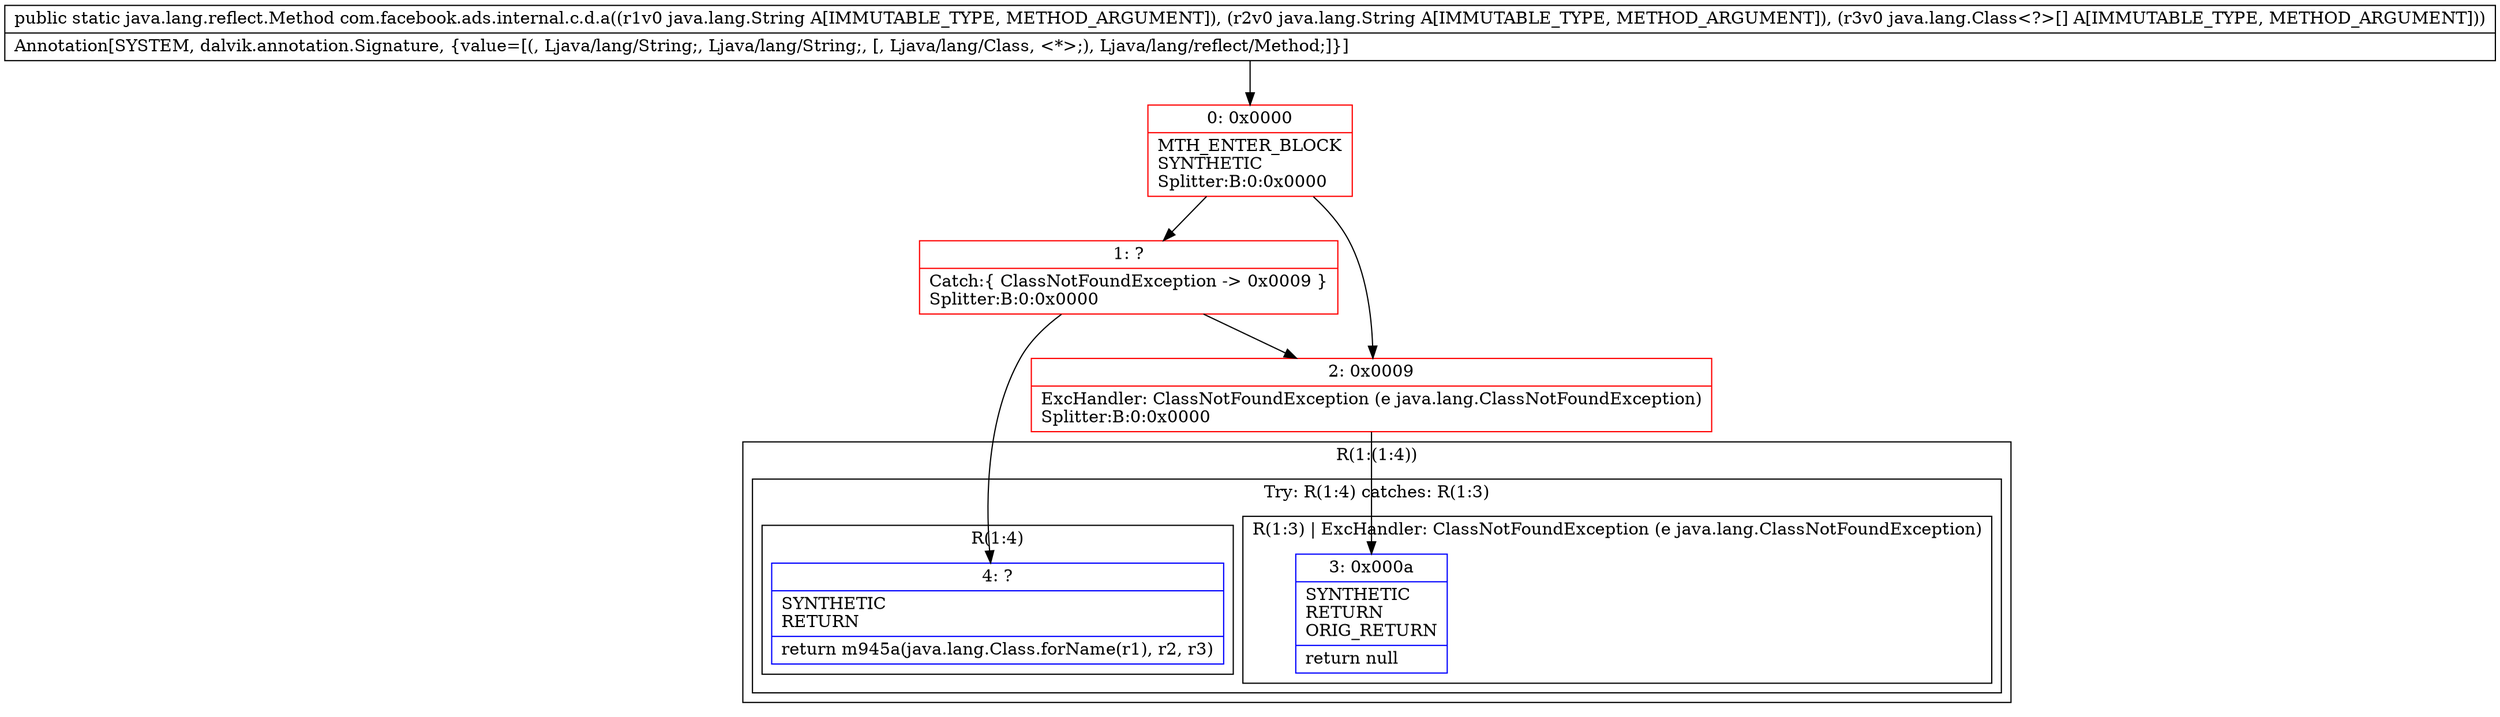 digraph "CFG forcom.facebook.ads.internal.c.d.a(Ljava\/lang\/String;Ljava\/lang\/String;[Ljava\/lang\/Class;)Ljava\/lang\/reflect\/Method;" {
subgraph cluster_Region_1919156721 {
label = "R(1:(1:4))";
node [shape=record,color=blue];
subgraph cluster_TryCatchRegion_591112513 {
label = "Try: R(1:4) catches: R(1:3)";
node [shape=record,color=blue];
subgraph cluster_Region_1904390256 {
label = "R(1:4)";
node [shape=record,color=blue];
Node_4 [shape=record,label="{4\:\ ?|SYNTHETIC\lRETURN\l|return m945a(java.lang.Class.forName(r1), r2, r3)\l}"];
}
subgraph cluster_Region_735335184 {
label = "R(1:3) | ExcHandler: ClassNotFoundException (e java.lang.ClassNotFoundException)\l";
node [shape=record,color=blue];
Node_3 [shape=record,label="{3\:\ 0x000a|SYNTHETIC\lRETURN\lORIG_RETURN\l|return null\l}"];
}
}
}
subgraph cluster_Region_735335184 {
label = "R(1:3) | ExcHandler: ClassNotFoundException (e java.lang.ClassNotFoundException)\l";
node [shape=record,color=blue];
Node_3 [shape=record,label="{3\:\ 0x000a|SYNTHETIC\lRETURN\lORIG_RETURN\l|return null\l}"];
}
Node_0 [shape=record,color=red,label="{0\:\ 0x0000|MTH_ENTER_BLOCK\lSYNTHETIC\lSplitter:B:0:0x0000\l}"];
Node_1 [shape=record,color=red,label="{1\:\ ?|Catch:\{ ClassNotFoundException \-\> 0x0009 \}\lSplitter:B:0:0x0000\l}"];
Node_2 [shape=record,color=red,label="{2\:\ 0x0009|ExcHandler: ClassNotFoundException (e java.lang.ClassNotFoundException)\lSplitter:B:0:0x0000\l}"];
MethodNode[shape=record,label="{public static java.lang.reflect.Method com.facebook.ads.internal.c.d.a((r1v0 java.lang.String A[IMMUTABLE_TYPE, METHOD_ARGUMENT]), (r2v0 java.lang.String A[IMMUTABLE_TYPE, METHOD_ARGUMENT]), (r3v0 java.lang.Class\<?\>[] A[IMMUTABLE_TYPE, METHOD_ARGUMENT]))  | Annotation[SYSTEM, dalvik.annotation.Signature, \{value=[(, Ljava\/lang\/String;, Ljava\/lang\/String;, [, Ljava\/lang\/Class, \<*\>;), Ljava\/lang\/reflect\/Method;]\}]\l}"];
MethodNode -> Node_0;
Node_0 -> Node_1;
Node_0 -> Node_2;
Node_1 -> Node_2;
Node_1 -> Node_4;
Node_2 -> Node_3;
}

